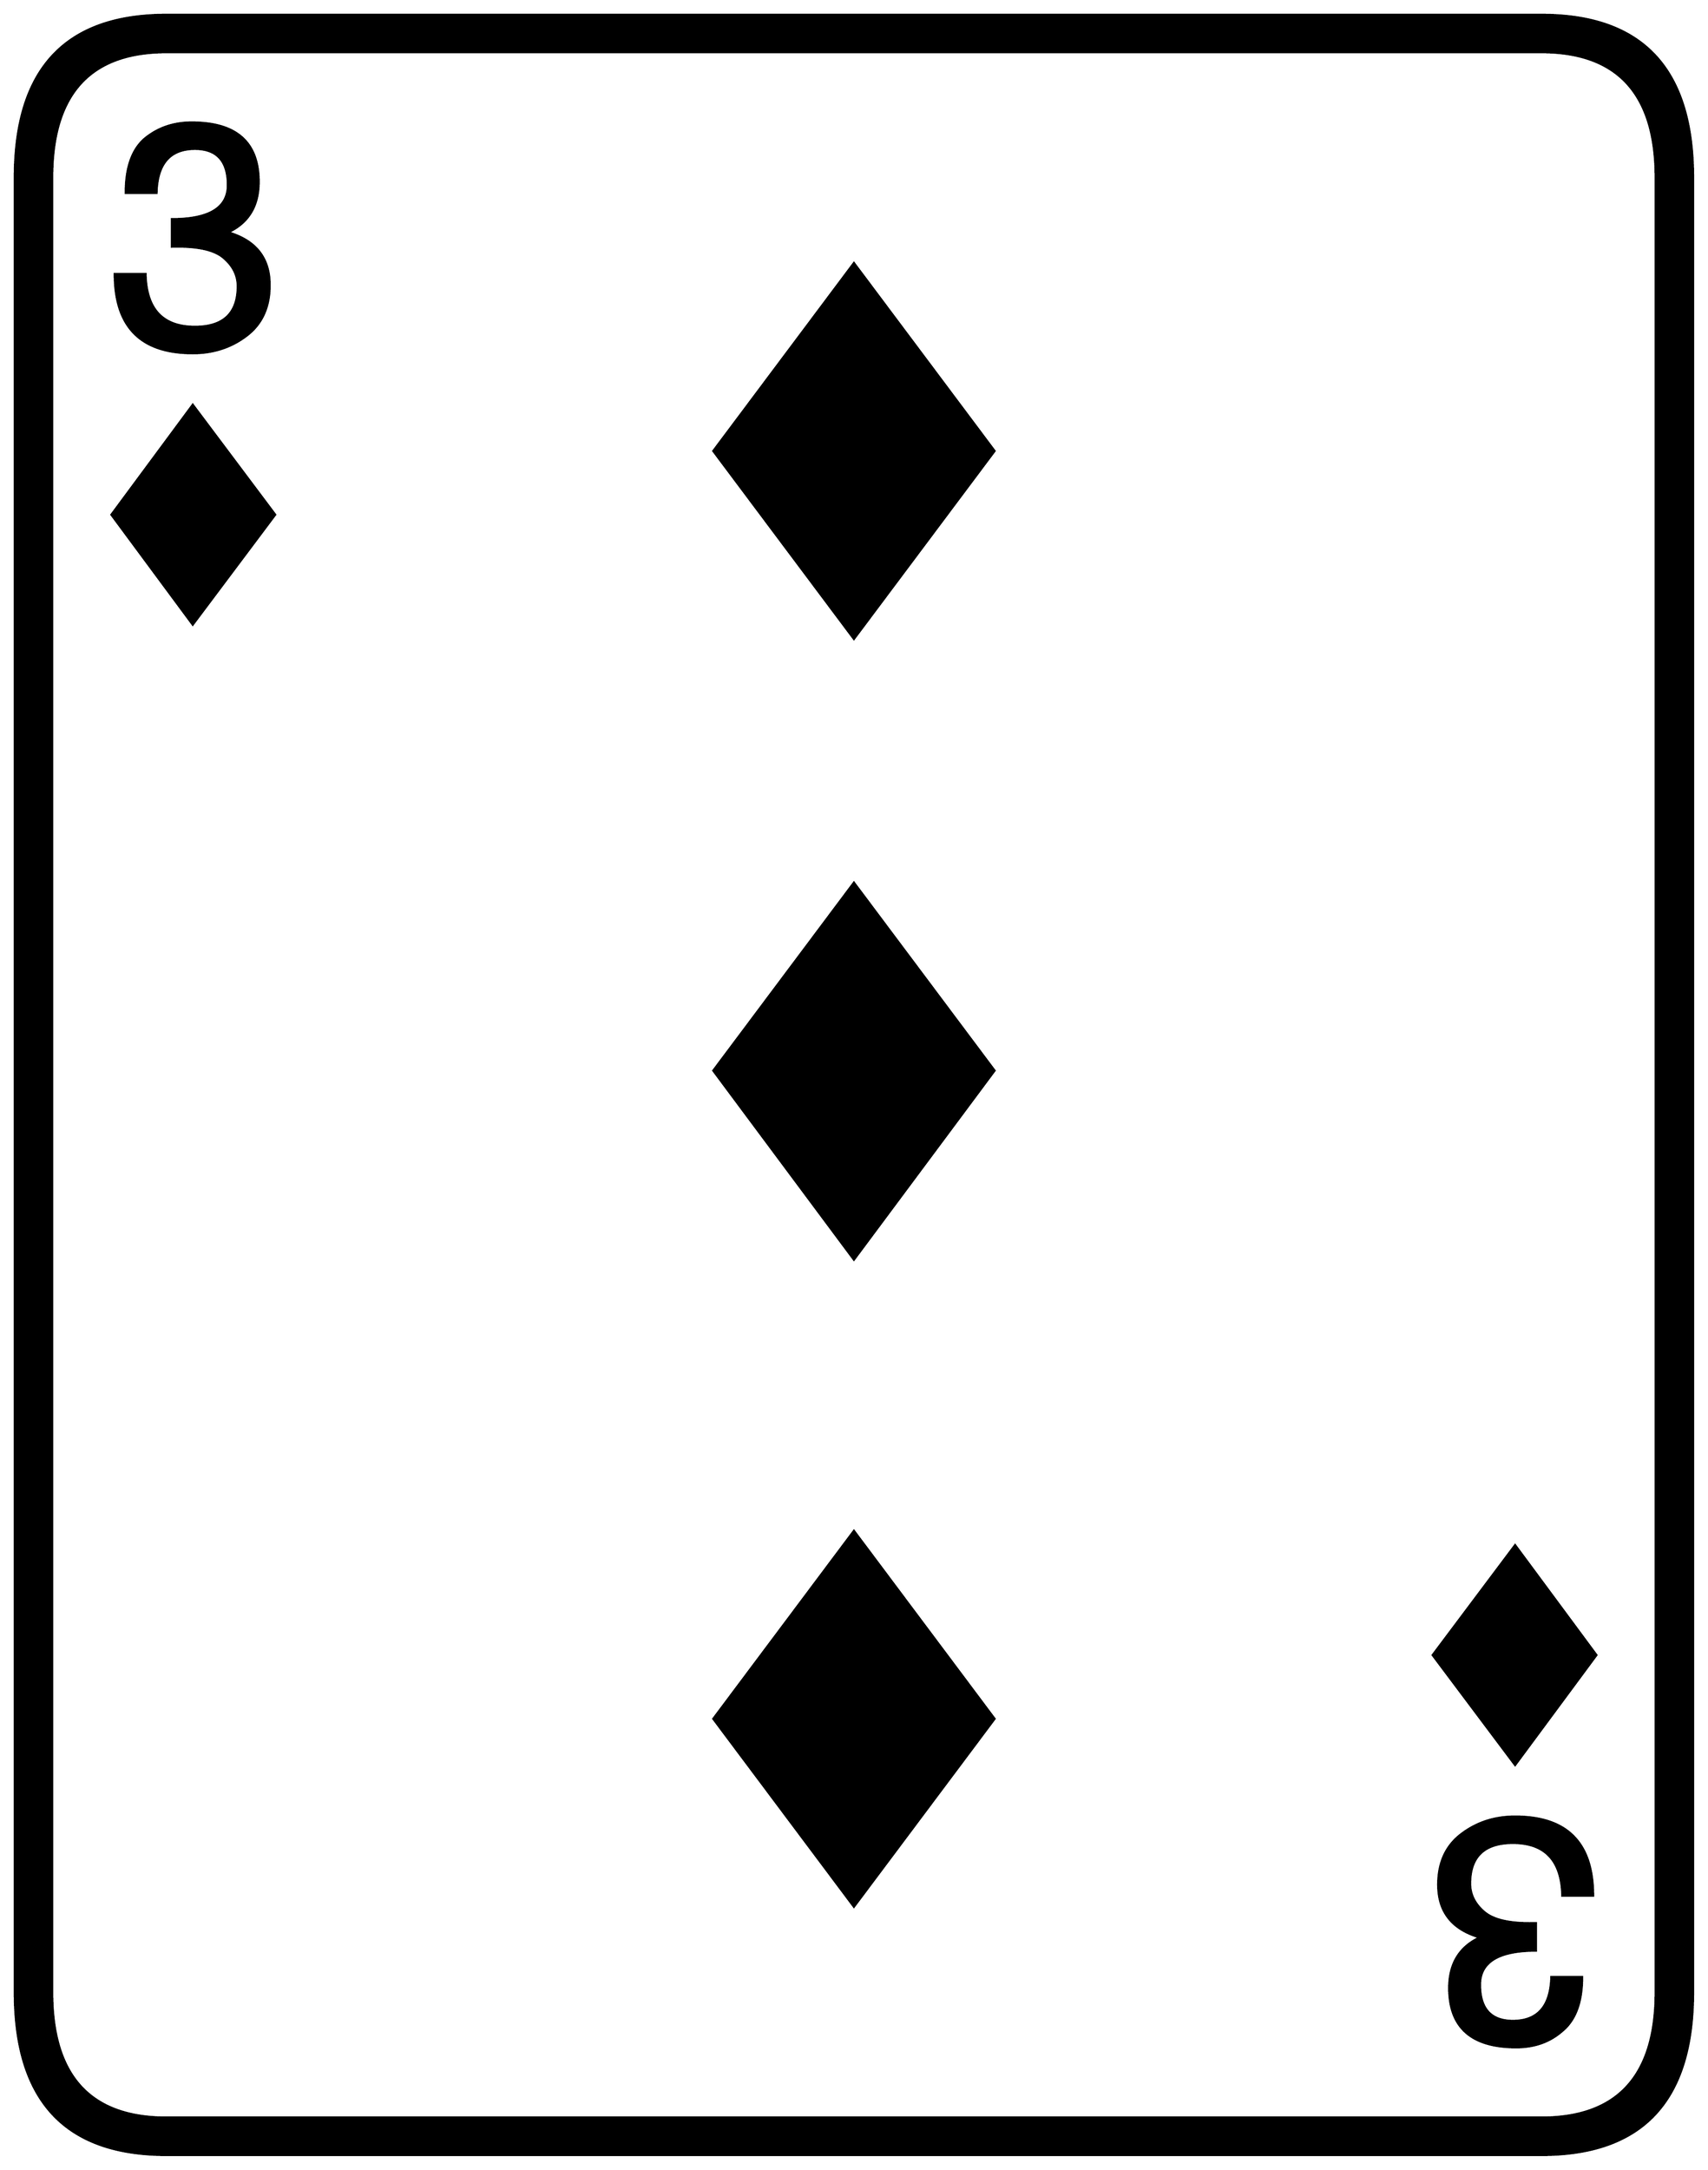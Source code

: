 


\begin{tikzpicture}[y=0.80pt, x=0.80pt, yscale=-1.0, xscale=1.0, inner sep=0pt, outer sep=0pt]
\begin{scope}[shift={(100.0,1706.0)},nonzero rule]
  \path[draw=.,fill=.,line width=1.600pt] (1578.0,244.0) .. controls
    (1578.0,342.667) and (1532.0,392.0) .. (1440.0,392.0) --
    (188.0,392.0) .. controls (96.0,392.0) and (50.0,342.667) ..
    (50.0,244.0) -- (50.0,-1408.0) .. controls (50.0,-1506.667)
    and (96.0,-1556.0) .. (188.0,-1556.0) -- (1440.0,-1556.0) ..
    controls (1532.0,-1556.0) and (1578.0,-1506.667) ..
    (1578.0,-1408.0) -- (1578.0,244.0) -- cycle(1544.0,244.0) --
    (1544.0,-1408.0) .. controls (1544.0,-1484.0) and
    (1509.333,-1522.0) .. (1440.0,-1522.0) -- (188.0,-1522.0) ..
    controls (118.667,-1522.0) and (84.0,-1484.0) ..
    (84.0,-1408.0) -- (84.0,244.0) .. controls (84.0,320.0) and
    (118.667,358.0) .. (188.0,358.0) -- (1440.0,358.0) .. controls
    (1509.333,358.0) and (1544.0,320.0) .. (1544.0,244.0) --
    cycle(942.0,-1159.0) -- (814.0,-988.0) -- (686.0,-1159.0) --
    (814.0,-1330.0) -- (942.0,-1159.0) -- cycle(282.0,-1310.0)
    .. controls (282.0,-1290.0) and (275.0,-1274.667) ..
    (261.0,-1264.0) .. controls (247.0,-1253.333) and
    (230.667,-1248.0) .. (212.0,-1248.0) .. controls
    (164.667,-1248.0) and (141.0,-1272.0) .. (141.0,-1320.0) --
    (169.0,-1320.0) .. controls (169.667,-1288.0) and
    (184.667,-1272.0) .. (214.0,-1272.0) .. controls
    (240.0,-1272.0) and (253.0,-1284.333) .. (253.0,-1309.0) ..
    controls (253.0,-1319.0) and (248.667,-1327.667) ..
    (240.0,-1335.0) .. controls (231.333,-1342.333) and
    (215.667,-1345.667) .. (193.0,-1345.0) -- (193.0,-1370.0) ..
    controls (227.0,-1370.0) and (244.0,-1380.333) ..
    (244.0,-1401.0) .. controls (244.0,-1423.0) and
    (234.0,-1434.0) .. (214.0,-1434.0) .. controls
    (191.333,-1434.0) and (179.667,-1420.667) .. (179.0,-1394.0) --
    (151.0,-1394.0) .. controls (151.0,-1416.667) and
    (156.667,-1433.0) .. (168.0,-1443.0) .. controls
    (180.0,-1453.0) and (194.333,-1458.0) .. (211.0,-1458.0) ..
    controls (251.667,-1458.0) and (272.0,-1440.0) ..
    (272.0,-1404.0) .. controls (272.0,-1382.0) and
    (262.667,-1366.667) .. (244.0,-1358.0) .. controls
    (269.333,-1350.667) and (282.0,-1334.667) .. (282.0,-1310.0) --
    cycle(1490.0,-63.0) -- (1416.0,37.0) -- (1341.0,-63.0) --
    (1416.0,-163.0) -- (1490.0,-63.0) -- cycle(942.0,-595.0) --
    (814.0,-423.0) -- (686.0,-595.0) -- (814.0,-766.0) --
    (942.0,-595.0) -- cycle(287.0,-1101.0) -- (212.0,-1001.0) --
    (138.0,-1101.0) -- (212.0,-1201.0) -- (287.0,-1101.0) --
    cycle(1487.0,156.0) -- (1459.0,156.0) .. controls
    (1458.333,124.0) and (1443.333,108.0) .. (1414.0,108.0) ..
    controls (1388.0,108.0) and (1375.0,120.333) .. (1375.0,145.0)
    .. controls (1375.0,155.0) and (1379.333,163.667) ..
    (1388.0,171.0) .. controls (1396.667,178.333) and (1412.333,181.667)
    .. (1435.0,181.0) -- (1435.0,206.0) .. controls
    (1401.0,206.0) and (1384.0,216.333) .. (1384.0,237.0) ..
    controls (1384.0,259.0) and (1394.0,270.0) .. (1414.0,270.0)
    .. controls (1436.667,270.0) and (1448.333,256.667) ..
    (1449.0,230.0) -- (1477.0,230.0) .. controls (1477.0,252.667)
    and (1471.0,269.0) .. (1459.0,279.0) .. controls
    (1447.667,289.0) and (1433.667,294.0) .. (1417.0,294.0) ..
    controls (1376.333,294.0) and (1356.0,276.0) .. (1356.0,240.0)
    .. controls (1356.0,218.0) and (1365.333,202.667) ..
    (1384.0,194.0) .. controls (1358.667,186.667) and (1346.0,170.667)
    .. (1346.0,146.0) .. controls (1346.0,126.0) and
    (1353.0,110.667) .. (1367.0,100.0) .. controls (1381.0,89.333)
    and (1397.333,84.0) .. (1416.0,84.0) .. controls (1463.333,84.0)
    and (1487.0,108.0) .. (1487.0,156.0) -- cycle(942.0,-5.0) --
    (814.0,166.0) -- (686.0,-5.0) -- (814.0,-176.0) --
    (942.0,-5.0) -- cycle;
\end{scope}

\end{tikzpicture}

